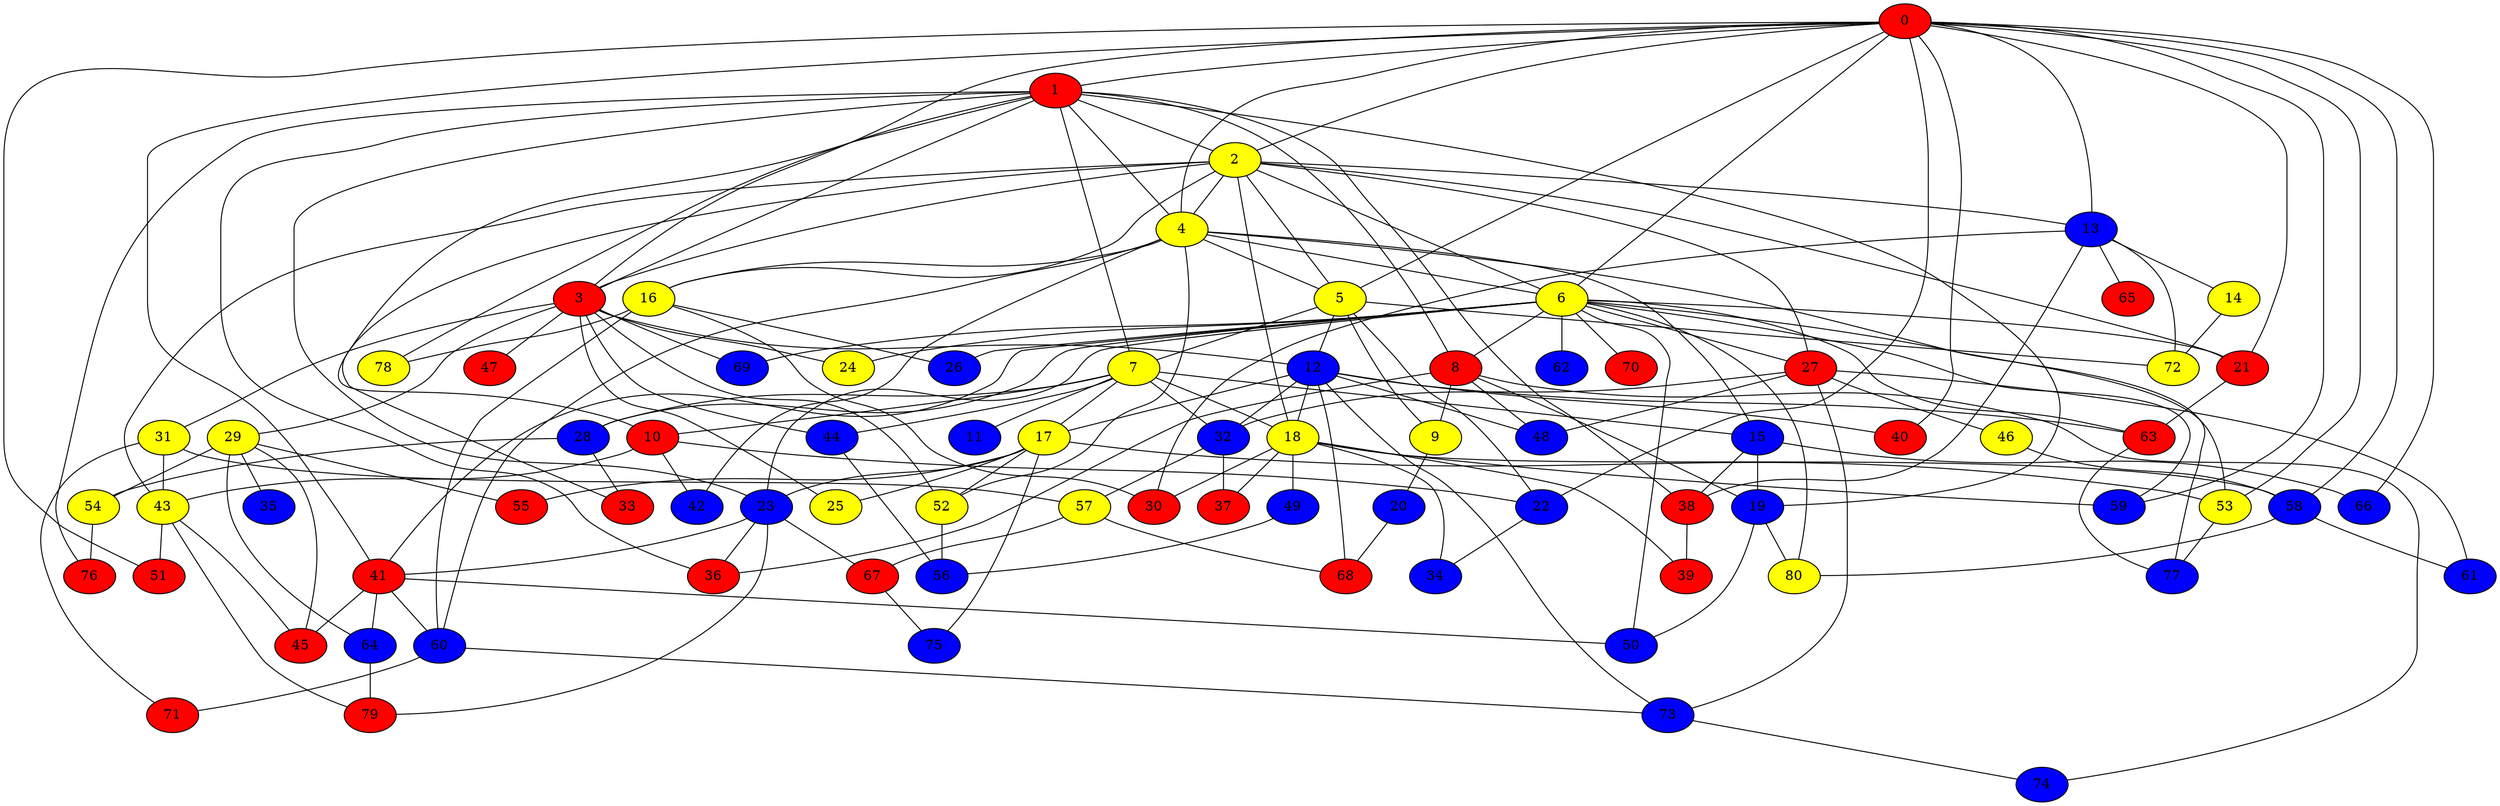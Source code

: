 graph {
0 [style = filled fillcolor = red];
1 [style = filled fillcolor = red];
2 [style = filled fillcolor = yellow];
3 [style = filled fillcolor = red];
4 [style = filled fillcolor = yellow];
5 [style = filled fillcolor = yellow];
6 [style = filled fillcolor = yellow];
7 [style = filled fillcolor = yellow];
8 [style = filled fillcolor = red];
9 [style = filled fillcolor = yellow];
10 [style = filled fillcolor = red];
11 [style = filled fillcolor = blue];
12 [style = filled fillcolor = blue];
13 [style = filled fillcolor = blue];
14 [style = filled fillcolor = yellow];
15 [style = filled fillcolor = blue];
16 [style = filled fillcolor = yellow];
17 [style = filled fillcolor = yellow];
18 [style = filled fillcolor = yellow];
19 [style = filled fillcolor = blue];
20 [style = filled fillcolor = blue];
21 [style = filled fillcolor = red];
22 [style = filled fillcolor = blue];
23 [style = filled fillcolor = blue];
24 [style = filled fillcolor = yellow];
25 [style = filled fillcolor = yellow];
26 [style = filled fillcolor = blue];
27 [style = filled fillcolor = red];
28 [style = filled fillcolor = blue];
29 [style = filled fillcolor = yellow];
30 [style = filled fillcolor = red];
31 [style = filled fillcolor = yellow];
32 [style = filled fillcolor = blue];
33 [style = filled fillcolor = red];
34 [style = filled fillcolor = blue];
35 [style = filled fillcolor = blue];
36 [style = filled fillcolor = red];
37 [style = filled fillcolor = red];
38 [style = filled fillcolor = red];
39 [style = filled fillcolor = red];
40 [style = filled fillcolor = red];
41 [style = filled fillcolor = red];
42 [style = filled fillcolor = blue];
43 [style = filled fillcolor = yellow];
44 [style = filled fillcolor = blue];
45 [style = filled fillcolor = red];
46 [style = filled fillcolor = yellow];
47 [style = filled fillcolor = red];
48 [style = filled fillcolor = blue];
49 [style = filled fillcolor = blue];
50 [style = filled fillcolor = blue];
51 [style = filled fillcolor = red];
52 [style = filled fillcolor = yellow];
53 [style = filled fillcolor = yellow];
54 [style = filled fillcolor = yellow];
55 [style = filled fillcolor = red];
56 [style = filled fillcolor = blue];
57 [style = filled fillcolor = yellow];
58 [style = filled fillcolor = blue];
59 [style = filled fillcolor = blue];
60 [style = filled fillcolor = blue];
61 [style = filled fillcolor = blue];
62 [style = filled fillcolor = blue];
63 [style = filled fillcolor = red];
64 [style = filled fillcolor = blue];
65 [style = filled fillcolor = red];
66 [style = filled fillcolor = blue];
67 [style = filled fillcolor = red];
68 [style = filled fillcolor = red];
69 [style = filled fillcolor = blue];
70 [style = filled fillcolor = red];
71 [style = filled fillcolor = red];
72 [style = filled fillcolor = yellow];
73 [style = filled fillcolor = blue];
74 [style = filled fillcolor = blue];
75 [style = filled fillcolor = blue];
76 [style = filled fillcolor = red];
77 [style = filled fillcolor = blue];
78 [style = filled fillcolor = yellow];
79 [style = filled fillcolor = red];
80 [style = filled fillcolor = yellow];
0 -- 4;
0 -- 3;
0 -- 2;
0 -- 1;
0 -- 5;
0 -- 6;
0 -- 13;
0 -- 21;
0 -- 22;
0 -- 40;
0 -- 41;
0 -- 51;
0 -- 53;
0 -- 58;
0 -- 59;
0 -- 66;
1 -- 2;
1 -- 3;
1 -- 4;
1 -- 7;
1 -- 8;
1 -- 10;
1 -- 19;
1 -- 23;
1 -- 36;
1 -- 38;
1 -- 76;
1 -- 78;
2 -- 3;
2 -- 4;
2 -- 5;
2 -- 6;
2 -- 13;
2 -- 16;
2 -- 18;
2 -- 21;
2 -- 27;
2 -- 33;
2 -- 43;
3 -- 12;
3 -- 24;
3 -- 25;
3 -- 29;
3 -- 31;
3 -- 44;
3 -- 47;
3 -- 52;
3 -- 69;
4 -- 5;
4 -- 6;
4 -- 15;
4 -- 16;
4 -- 42;
4 -- 52;
4 -- 60;
4 -- 77;
5 -- 7;
5 -- 9;
5 -- 12;
5 -- 22;
5 -- 72;
6 -- 8;
6 -- 21;
6 -- 23;
6 -- 24;
6 -- 26;
6 -- 27;
6 -- 28;
6 -- 41;
6 -- 50;
6 -- 53;
6 -- 59;
6 -- 62;
6 -- 63;
6 -- 69;
6 -- 70;
6 -- 80;
7 -- 10;
7 -- 11;
7 -- 15;
7 -- 17;
7 -- 18;
7 -- 28;
7 -- 32;
7 -- 44;
8 -- 9;
8 -- 19;
8 -- 36;
8 -- 48;
8 -- 74;
9 -- 20;
10 -- 22;
10 -- 42;
10 -- 43;
12 -- 17;
12 -- 18;
12 -- 32;
12 -- 40;
12 -- 48;
12 -- 63;
12 -- 68;
12 -- 73;
13 -- 14;
13 -- 30;
13 -- 38;
13 -- 65;
13 -- 72;
14 -- 72;
15 -- 19;
15 -- 38;
15 -- 66;
16 -- 26;
16 -- 30;
16 -- 60;
16 -- 78;
17 -- 23;
17 -- 25;
17 -- 52;
17 -- 53;
17 -- 55;
17 -- 75;
18 -- 30;
18 -- 34;
18 -- 37;
18 -- 39;
18 -- 49;
18 -- 58;
18 -- 59;
19 -- 50;
19 -- 80;
20 -- 68;
21 -- 63;
22 -- 34;
23 -- 36;
23 -- 41;
23 -- 67;
23 -- 79;
27 -- 32;
27 -- 46;
27 -- 48;
27 -- 61;
27 -- 73;
28 -- 33;
28 -- 54;
29 -- 35;
29 -- 45;
29 -- 54;
29 -- 55;
29 -- 64;
31 -- 43;
31 -- 57;
31 -- 71;
32 -- 37;
32 -- 57;
38 -- 39;
41 -- 45;
41 -- 50;
41 -- 60;
41 -- 64;
43 -- 45;
43 -- 51;
43 -- 79;
44 -- 56;
46 -- 58;
49 -- 56;
52 -- 56;
53 -- 77;
54 -- 76;
57 -- 67;
57 -- 68;
58 -- 61;
58 -- 80;
60 -- 71;
60 -- 73;
63 -- 77;
64 -- 79;
67 -- 75;
73 -- 74;
}
